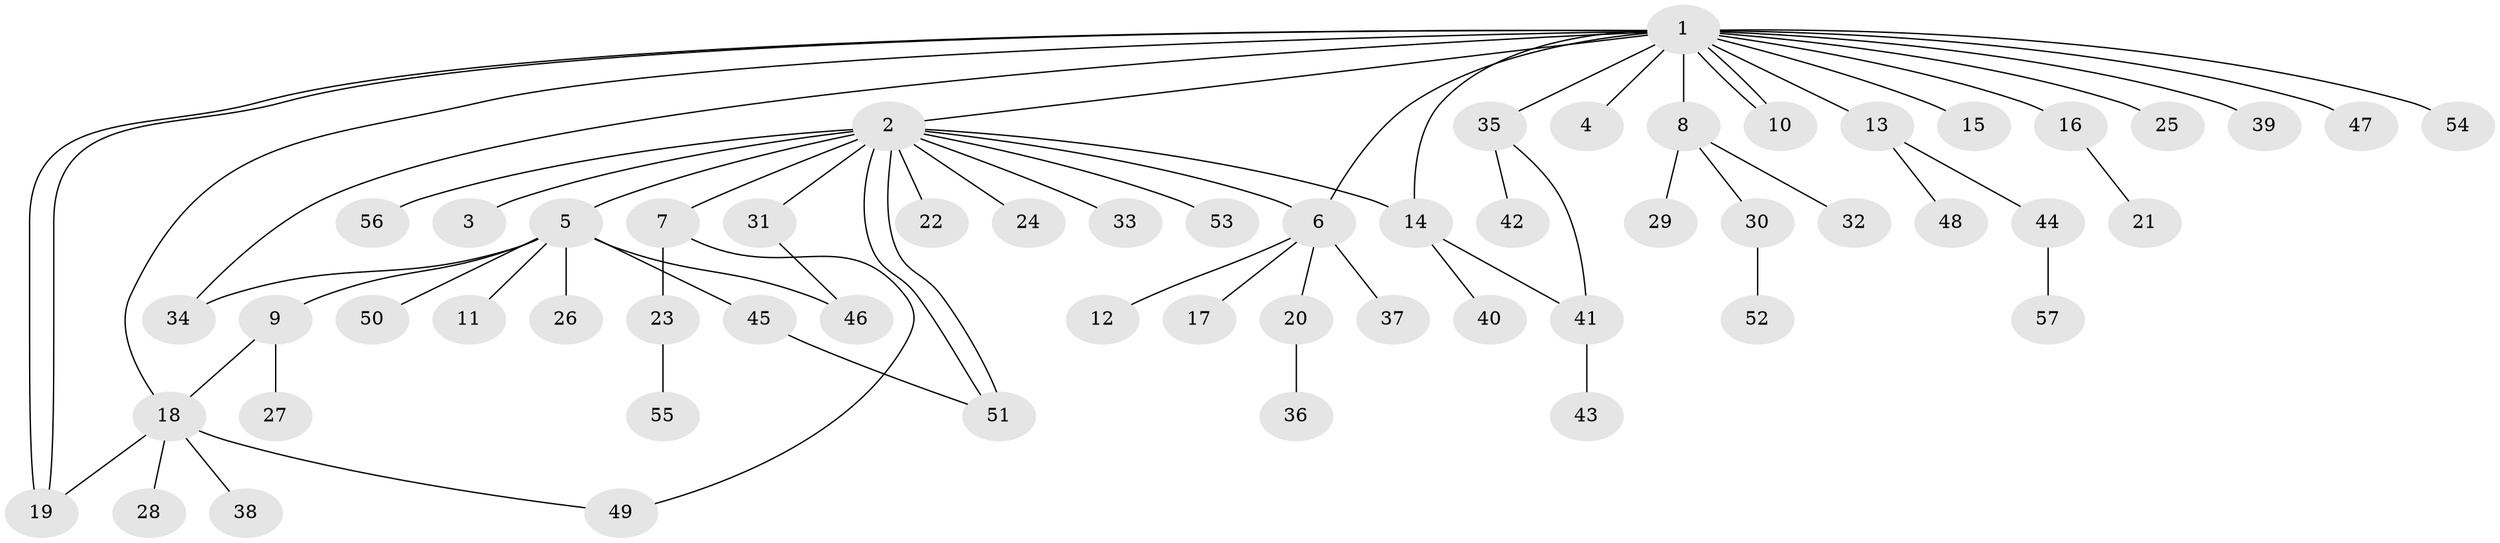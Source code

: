 // Generated by graph-tools (version 1.1) at 2025/11/02/27/25 16:11:14]
// undirected, 57 vertices, 68 edges
graph export_dot {
graph [start="1"]
  node [color=gray90,style=filled];
  1;
  2;
  3;
  4;
  5;
  6;
  7;
  8;
  9;
  10;
  11;
  12;
  13;
  14;
  15;
  16;
  17;
  18;
  19;
  20;
  21;
  22;
  23;
  24;
  25;
  26;
  27;
  28;
  29;
  30;
  31;
  32;
  33;
  34;
  35;
  36;
  37;
  38;
  39;
  40;
  41;
  42;
  43;
  44;
  45;
  46;
  47;
  48;
  49;
  50;
  51;
  52;
  53;
  54;
  55;
  56;
  57;
  1 -- 2;
  1 -- 4;
  1 -- 6;
  1 -- 8;
  1 -- 10;
  1 -- 10;
  1 -- 13;
  1 -- 14;
  1 -- 15;
  1 -- 16;
  1 -- 18;
  1 -- 19;
  1 -- 19;
  1 -- 25;
  1 -- 34;
  1 -- 35;
  1 -- 39;
  1 -- 47;
  1 -- 54;
  2 -- 3;
  2 -- 5;
  2 -- 6;
  2 -- 7;
  2 -- 14;
  2 -- 22;
  2 -- 24;
  2 -- 31;
  2 -- 33;
  2 -- 51;
  2 -- 51;
  2 -- 53;
  2 -- 56;
  5 -- 9;
  5 -- 11;
  5 -- 26;
  5 -- 34;
  5 -- 45;
  5 -- 46;
  5 -- 50;
  6 -- 12;
  6 -- 17;
  6 -- 20;
  6 -- 37;
  7 -- 23;
  7 -- 49;
  8 -- 29;
  8 -- 30;
  8 -- 32;
  9 -- 18;
  9 -- 27;
  13 -- 44;
  13 -- 48;
  14 -- 40;
  14 -- 41;
  16 -- 21;
  18 -- 19;
  18 -- 28;
  18 -- 38;
  18 -- 49;
  20 -- 36;
  23 -- 55;
  30 -- 52;
  31 -- 46;
  35 -- 41;
  35 -- 42;
  41 -- 43;
  44 -- 57;
  45 -- 51;
}
